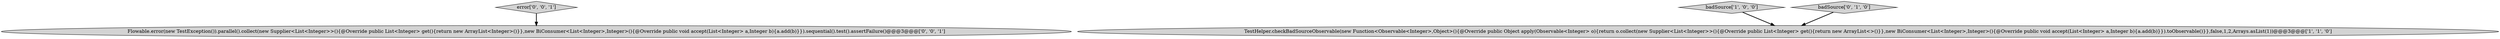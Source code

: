 digraph {
3 [style = filled, label = "error['0', '0', '1']", fillcolor = lightgray, shape = diamond image = "AAA0AAABBB3BBB"];
1 [style = filled, label = "badSource['1', '0', '0']", fillcolor = lightgray, shape = diamond image = "AAA0AAABBB1BBB"];
4 [style = filled, label = "Flowable.error(new TestException()).parallel().collect(new Supplier<List<Integer>>(){@Override public List<Integer> get(){return new ArrayList<Integer>()}},new BiConsumer<List<Integer>,Integer>(){@Override public void accept(List<Integer> a,Integer b){a.add(b)}}).sequential().test().assertFailure()@@@3@@@['0', '0', '1']", fillcolor = lightgray, shape = ellipse image = "AAA0AAABBB3BBB"];
0 [style = filled, label = "TestHelper.checkBadSourceObservable(new Function<Observable<Integer>,Object>(){@Override public Object apply(Observable<Integer> o){return o.collect(new Supplier<List<Integer>>(){@Override public List<Integer> get(){return new ArrayList<>()}},new BiConsumer<List<Integer>,Integer>(){@Override public void accept(List<Integer> a,Integer b){a.add(b)}}).toObservable()}},false,1,2,Arrays.asList(1))@@@3@@@['1', '1', '0']", fillcolor = lightgray, shape = ellipse image = "AAA0AAABBB1BBB"];
2 [style = filled, label = "badSource['0', '1', '0']", fillcolor = lightgray, shape = diamond image = "AAA0AAABBB2BBB"];
2->0 [style = bold, label=""];
1->0 [style = bold, label=""];
3->4 [style = bold, label=""];
}
